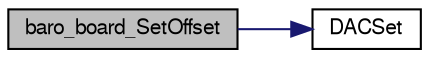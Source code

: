 digraph "baro_board_SetOffset"
{
  edge [fontname="FreeSans",fontsize="10",labelfontname="FreeSans",labelfontsize="10"];
  node [fontname="FreeSans",fontsize="10",shape=record];
  rankdir="LR";
  Node1 [label="baro_board_SetOffset",height=0.2,width=0.4,color="black", fillcolor="grey75", style="filled", fontcolor="black"];
  Node1 -> Node2 [color="midnightblue",fontsize="10",style="solid",fontname="FreeSans"];
  Node2 [label="DACSet",height=0.2,width=0.4,color="black", fillcolor="white", style="filled",URL="$dac__arch_8h.html#a5a5ecfcdc62897bc847995c225e301af"];
}

